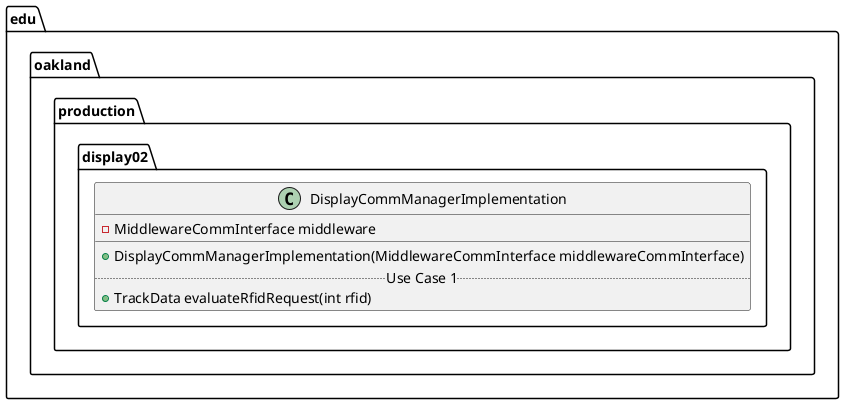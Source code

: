 @startuml DisplayCommManagerImplementation

package edu.oakland.production.display02 {
    class DisplayCommManagerImplementation {
        - MiddlewareCommInterface middleware
        __
        + DisplayCommManagerImplementation(MiddlewareCommInterface middlewareCommInterface)
        .. Use Case 1 ..
        + TrackData evaluateRfidRequest(int rfid)        
    }
}

@enduml
